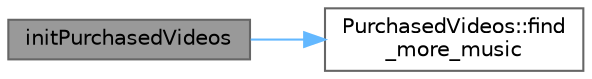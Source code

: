 digraph "initPurchasedVideos"
{
 // LATEX_PDF_SIZE
  bgcolor="transparent";
  edge [fontname=Helvetica,fontsize=10,labelfontname=Helvetica,labelfontsize=10];
  node [fontname=Helvetica,fontsize=10,shape=box,height=0.2,width=0.4];
  rankdir="LR";
  Node1 [id="Node000001",label="initPurchasedVideos",height=0.2,width=0.4,color="gray40", fillcolor="grey60", style="filled", fontcolor="black",tooltip="初始化已购视频界面"];
  Node1 -> Node2 [id="edge1_Node000001_Node000002",color="steelblue1",style="solid",tooltip=" "];
  Node2 [id="Node000002",label="PurchasedVideos::find\l_more_music",height=0.2,width=0.4,color="grey40", fillcolor="white", style="filled",URL="$class_purchased_videos.html#aa23356daca3ed71116d6ae55df2991f4",tooltip="搜索更多音乐的信号"];
}

